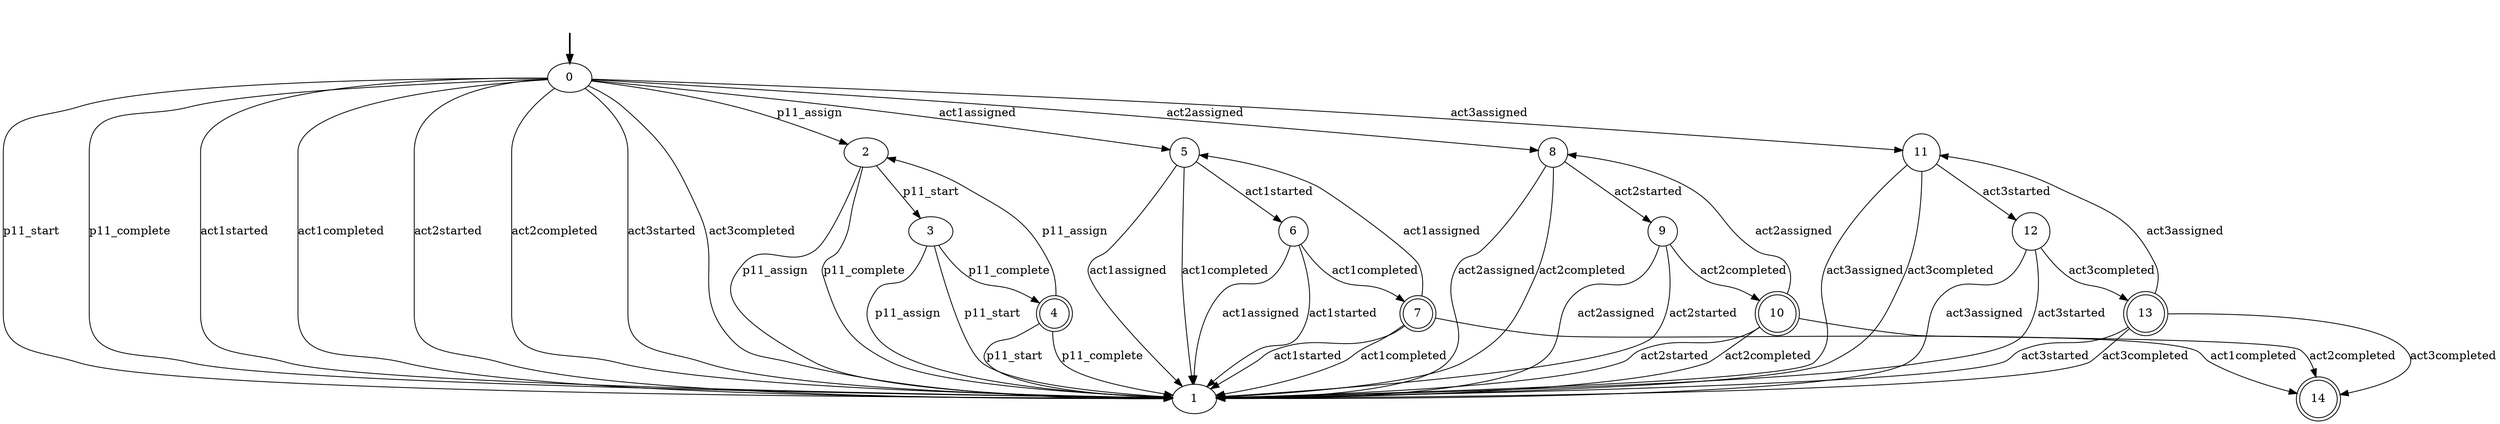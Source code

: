digraph {
	fake0 [style=invisible]
	0 [root=true]
	1
	2
	3
	4 [shape=doublecircle]
	fake0 -> 0 [style=bold]
	2 -> 1 [label=p11_assign]
	2 -> 3 [label=p11_start]
	2 -> 1 [label=p11_complete]
	3 -> 1 [label=p11_assign]
	3 -> 1 [label=p11_start]
	3 -> 4 [label=p11_complete]
	4 -> 2 [label=p11_assign]
	4 -> 1 [label=p11_start]
	4 -> 1 [label=p11_complete]
	0 -> 2 [label=p11_assign]
	0 -> 1 [label=p11_start]
	0 -> 1 [label=p11_complete]
	5 [shape=circle]
	6 [shape=circle]
	7 [shape=doublecircle]
	5 -> 1 [label="act1assigned"]
	5 -> 6 [label="act1started"]
	5 -> 1 [label="act1completed"]
	6 -> 1 [label="act1assigned"]
	6 -> 1 [label="act1started"]
	6 -> 7 [label="act1completed"]
	7 -> 5 [label="act1assigned"]
	7 -> 1 [label="act1started"]
	7 -> 1 [label="act1completed"]
	0 -> 5 [label="act1assigned"]
	0 -> 1 [label="act1started"]
	0 -> 1 [label="act1completed"]
	8 [shape=circle]
	9 [shape=circle]
	10 [shape=doublecircle]
	8 -> 1 [label="act2assigned"]
	8 -> 9 [label="act2started"]
	8 -> 1 [label="act2completed"]
	9 -> 1 [label="act2assigned"]
	9 -> 1 [label="act2started"]
	9 -> 10 [label="act2completed"]
	10 -> 8 [label="act2assigned"]
	10 -> 1 [label="act2started"]
	10 -> 1 [label="act2completed"]
	0 -> 8 [label="act2assigned"]
	0 -> 1 [label="act2started"]
	0 -> 1 [label="act2completed"]
	11 [shape=circle]
	12 [shape=circle]
	13 [shape=doublecircle]
	11 -> 1 [label="act3assigned"]
	11 -> 12 [label="act3started"]
	11 -> 1 [label="act3completed"]
	12 -> 1 [label="act3assigned"]
	12 -> 1 [label="act3started"]
	12 -> 13 [label="act3completed"]
	13 -> 11 [label="act3assigned"]
	13 -> 1 [label="act3started"]
	13 -> 1 [label="act3completed"]
	0 -> 11 [label="act3assigned"]
	0 -> 1 [label="act3started"]
	0 -> 1 [label="act3completed"]
	14 [shape=doublecircle]
	7 -> 14 [label="act1completed"]
	10 -> 14 [label="act2completed"]
	13 -> 14 [label="act3completed"]
}